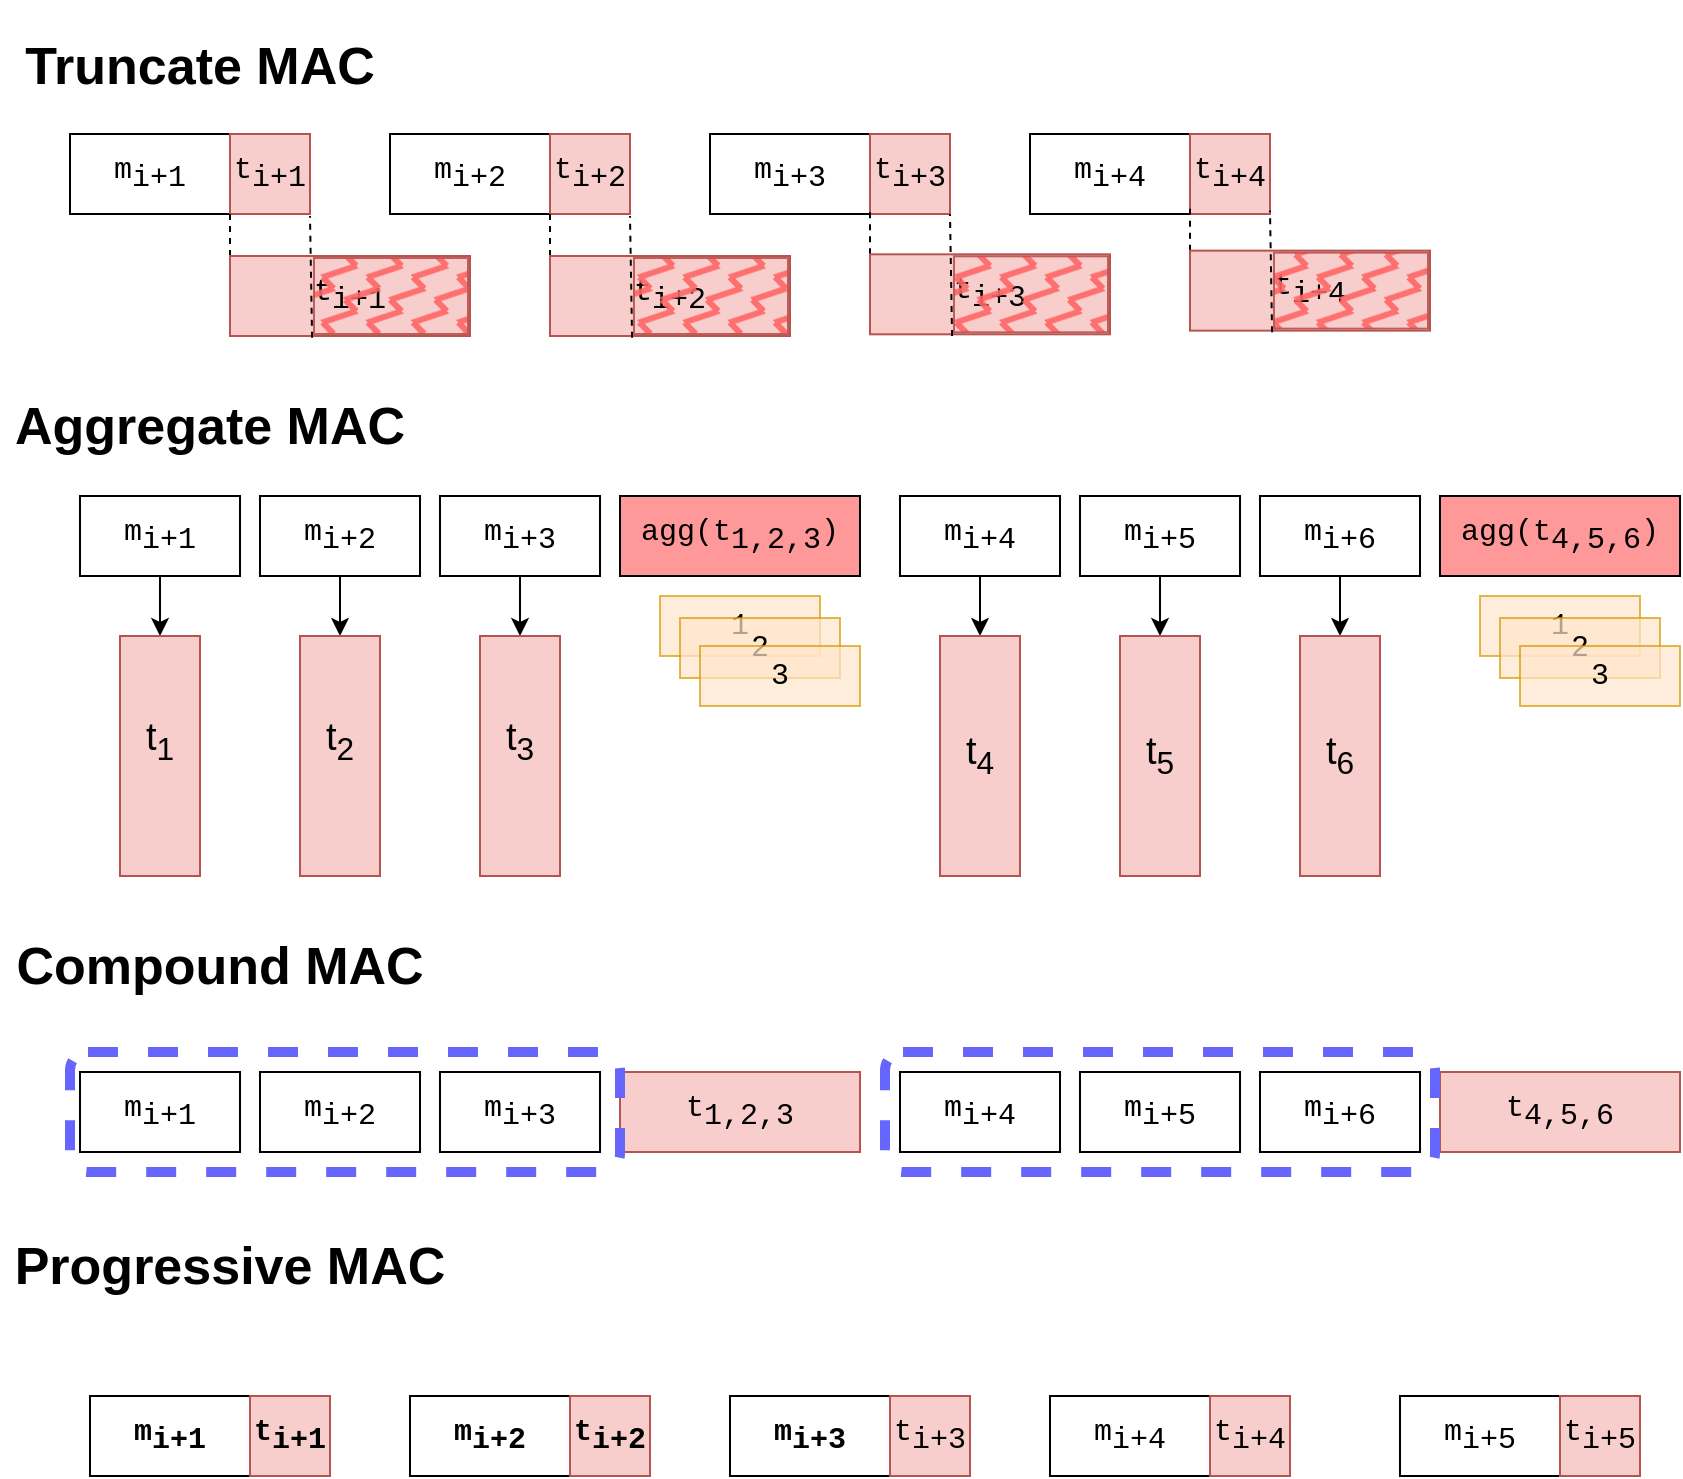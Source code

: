<mxfile version="24.4.4" type="github">
  <diagram name="Page-1" id="5vq4HKyh1jyDOqxMfQYT">
    <mxGraphModel dx="1605" dy="893" grid="1" gridSize="10" guides="1" tooltips="1" connect="1" arrows="1" fold="1" page="1" pageScale="1" pageWidth="850" pageHeight="1100" math="0" shadow="0">
      <root>
        <mxCell id="0" />
        <mxCell id="1" parent="0" />
        <mxCell id="7LfN_9OkxTcba98f9i6o-1" value="m&lt;sub style=&quot;font-size: 15px;&quot;&gt;i+2&lt;/sub&gt;" style="rounded=0;whiteSpace=wrap;html=1;fontFamily=Courier New;fontSize=15;strokeWidth=1;strokeColor=default;fontStyle=1;fillColor=none;" vertex="1" parent="1">
          <mxGeometry x="205" y="700" width="80" height="40" as="geometry" />
        </mxCell>
        <mxCell id="7LfN_9OkxTcba98f9i6o-8" value="t&lt;sub style=&quot;font-size: 15px;&quot;&gt;i+2&lt;/sub&gt;" style="rounded=0;whiteSpace=wrap;html=1;fontFamily=Courier New;fontSize=15;fillColor=#f8cecc;strokeWidth=1;strokeColor=#b85450;fontStyle=1" vertex="1" parent="1">
          <mxGeometry x="285" y="700" width="40" height="40" as="geometry" />
        </mxCell>
        <mxCell id="7LfN_9OkxTcba98f9i6o-9" value="m&lt;sub style=&quot;font-size: 15px;&quot;&gt;i+3&lt;/sub&gt;" style="rounded=0;whiteSpace=wrap;html=1;fontFamily=Courier New;fontSize=15;strokeWidth=1;strokeColor=default;fontStyle=1;fillColor=none;" vertex="1" parent="1">
          <mxGeometry x="365" y="700" width="80" height="40" as="geometry" />
        </mxCell>
        <mxCell id="7LfN_9OkxTcba98f9i6o-10" value="t&lt;sub style=&quot;font-size: 15px;&quot;&gt;i+3&lt;/sub&gt;" style="rounded=0;whiteSpace=wrap;html=1;fontFamily=Courier New;fontSize=15;fillColor=#f8cecc;strokeColor=#b85450;" vertex="1" parent="1">
          <mxGeometry x="445" y="700" width="40" height="40" as="geometry" />
        </mxCell>
        <mxCell id="7LfN_9OkxTcba98f9i6o-11" value="m&lt;sub style=&quot;font-size: 15px;&quot;&gt;i+4&lt;/sub&gt;" style="rounded=0;whiteSpace=wrap;html=1;fontFamily=Courier New;fontSize=15;" vertex="1" parent="1">
          <mxGeometry x="525" y="700" width="80" height="40" as="geometry" />
        </mxCell>
        <mxCell id="7LfN_9OkxTcba98f9i6o-13" value="m&lt;sub style=&quot;font-size: 15px;&quot;&gt;i+5&lt;/sub&gt;" style="rounded=0;whiteSpace=wrap;html=1;fontFamily=Courier New;fontSize=15;" vertex="1" parent="1">
          <mxGeometry x="700" y="700" width="80" height="40" as="geometry" />
        </mxCell>
        <mxCell id="7LfN_9OkxTcba98f9i6o-15" value="m&lt;sub style=&quot;font-size: 15px;&quot;&gt;i+1&lt;/sub&gt;" style="rounded=0;whiteSpace=wrap;html=1;fontFamily=Courier New;fontSize=15;strokeWidth=1;strokeColor=default;fontStyle=1;fillColor=none;" vertex="1" parent="1">
          <mxGeometry x="45" y="700" width="80" height="40" as="geometry" />
        </mxCell>
        <mxCell id="7LfN_9OkxTcba98f9i6o-16" value="&lt;span style=&quot;color: rgb(0, 0, 0); font-size: 15px; font-style: normal; font-variant-ligatures: normal; font-variant-caps: normal; letter-spacing: normal; orphans: 2; text-align: center; text-indent: 0px; text-transform: none; widows: 2; word-spacing: 0px; -webkit-text-stroke-width: 0px; white-space: normal; text-decoration-thickness: initial; text-decoration-style: initial; text-decoration-color: initial; float: none; display: inline !important;&quot;&gt;t&lt;/span&gt;&lt;sub style=&quot;forced-color-adjust: none; color: rgb(0, 0, 0); font-style: normal; font-variant-ligatures: normal; font-variant-caps: normal; letter-spacing: normal; orphans: 2; text-align: center; text-indent: 0px; text-transform: none; widows: 2; word-spacing: 0px; -webkit-text-stroke-width: 0px; white-space: normal; text-decoration-thickness: initial; text-decoration-style: initial; text-decoration-color: initial; font-size: 15px;&quot;&gt;i+1&lt;/sub&gt;" style="rounded=0;whiteSpace=wrap;html=1;fontFamily=Courier New;fontSize=15;labelBackgroundColor=none;fillColor=#f8cecc;strokeWidth=1;strokeColor=#b85450;fontStyle=1" vertex="1" parent="1">
          <mxGeometry x="125" y="700" width="40" height="40" as="geometry" />
        </mxCell>
        <mxCell id="7LfN_9OkxTcba98f9i6o-118" style="edgeStyle=orthogonalEdgeStyle;rounded=0;orthogonalLoop=1;jettySize=auto;html=1;exitX=0.5;exitY=1;exitDx=0;exitDy=0;entryX=0;entryY=0.5;entryDx=0;entryDy=0;" edge="1" parent="1" source="7LfN_9OkxTcba98f9i6o-64" target="7LfN_9OkxTcba98f9i6o-99">
          <mxGeometry relative="1" as="geometry" />
        </mxCell>
        <mxCell id="7LfN_9OkxTcba98f9i6o-64" value="m&lt;sub style=&quot;font-size: 15px;&quot;&gt;i+2&lt;/sub&gt;" style="rounded=0;whiteSpace=wrap;html=1;fontFamily=Courier New;fontSize=15;strokeWidth=1;strokeColor=default;fontStyle=0;fillColor=none;" vertex="1" parent="1">
          <mxGeometry x="130" y="250" width="80" height="40" as="geometry" />
        </mxCell>
        <mxCell id="7LfN_9OkxTcba98f9i6o-119" style="edgeStyle=orthogonalEdgeStyle;rounded=0;orthogonalLoop=1;jettySize=auto;html=1;exitX=0.5;exitY=1;exitDx=0;exitDy=0;entryX=0;entryY=0.5;entryDx=0;entryDy=0;" edge="1" parent="1" source="7LfN_9OkxTcba98f9i6o-66" target="7LfN_9OkxTcba98f9i6o-100">
          <mxGeometry relative="1" as="geometry" />
        </mxCell>
        <mxCell id="7LfN_9OkxTcba98f9i6o-66" value="m&lt;sub style=&quot;font-size: 15px;&quot;&gt;i+3&lt;/sub&gt;" style="rounded=0;whiteSpace=wrap;html=1;fontFamily=Courier New;fontSize=15;strokeWidth=1;strokeColor=default;fontStyle=0;fillColor=none;" vertex="1" parent="1">
          <mxGeometry x="220" y="250" width="80" height="40" as="geometry" />
        </mxCell>
        <mxCell id="7LfN_9OkxTcba98f9i6o-67" value="agg(t&lt;sub style=&quot;font-size: 15px;&quot;&gt;1,2,3&lt;/sub&gt;)" style="rounded=0;whiteSpace=wrap;html=1;fontFamily=Courier New;fontSize=15;fillColor=#FF9999;" vertex="1" parent="1">
          <mxGeometry x="310" y="250" width="120" height="40" as="geometry" />
        </mxCell>
        <mxCell id="7LfN_9OkxTcba98f9i6o-120" style="edgeStyle=orthogonalEdgeStyle;rounded=0;orthogonalLoop=1;jettySize=auto;html=1;exitX=0.5;exitY=1;exitDx=0;exitDy=0;entryX=0;entryY=0.5;entryDx=0;entryDy=0;" edge="1" parent="1" source="7LfN_9OkxTcba98f9i6o-68" target="7LfN_9OkxTcba98f9i6o-105">
          <mxGeometry relative="1" as="geometry" />
        </mxCell>
        <mxCell id="7LfN_9OkxTcba98f9i6o-68" value="m&lt;sub style=&quot;font-size: 15px;&quot;&gt;i+4&lt;/sub&gt;" style="rounded=0;whiteSpace=wrap;html=1;fontFamily=Courier New;fontSize=15;" vertex="1" parent="1">
          <mxGeometry x="450" y="250" width="80" height="40" as="geometry" />
        </mxCell>
        <mxCell id="7LfN_9OkxTcba98f9i6o-123" style="edgeStyle=orthogonalEdgeStyle;rounded=0;orthogonalLoop=1;jettySize=auto;html=1;exitX=0.5;exitY=1;exitDx=0;exitDy=0;entryX=0;entryY=0.5;entryDx=0;entryDy=0;" edge="1" parent="1" source="7LfN_9OkxTcba98f9i6o-69" target="7LfN_9OkxTcba98f9i6o-106">
          <mxGeometry relative="1" as="geometry" />
        </mxCell>
        <mxCell id="7LfN_9OkxTcba98f9i6o-69" value="m&lt;sub style=&quot;font-size: 15px;&quot;&gt;i+5&lt;/sub&gt;" style="rounded=0;whiteSpace=wrap;html=1;fontFamily=Courier New;fontSize=15;" vertex="1" parent="1">
          <mxGeometry x="540" y="250" width="80" height="40" as="geometry" />
        </mxCell>
        <mxCell id="7LfN_9OkxTcba98f9i6o-117" style="edgeStyle=orthogonalEdgeStyle;rounded=0;orthogonalLoop=1;jettySize=auto;html=1;exitX=0.5;exitY=1;exitDx=0;exitDy=0;entryX=0;entryY=0.5;entryDx=0;entryDy=0;" edge="1" parent="1" source="7LfN_9OkxTcba98f9i6o-70" target="7LfN_9OkxTcba98f9i6o-98">
          <mxGeometry relative="1" as="geometry" />
        </mxCell>
        <mxCell id="7LfN_9OkxTcba98f9i6o-70" value="m&lt;sub style=&quot;font-size: 15px;&quot;&gt;i+1&lt;/sub&gt;" style="rounded=0;whiteSpace=wrap;html=1;fontFamily=Courier New;fontSize=15;strokeWidth=1;strokeColor=default;fontStyle=0;fillColor=none;" vertex="1" parent="1">
          <mxGeometry x="40" y="250" width="80" height="40" as="geometry" />
        </mxCell>
        <mxCell id="7LfN_9OkxTcba98f9i6o-87" value="agg(t&lt;sub style=&quot;font-size: 15px;&quot;&gt;4,5,6&lt;/sub&gt;)" style="rounded=0;whiteSpace=wrap;html=1;fontFamily=Courier New;fontSize=15;fillColor=#FF9999;" vertex="1" parent="1">
          <mxGeometry x="720" y="250" width="120" height="40" as="geometry" />
        </mxCell>
        <mxCell id="7LfN_9OkxTcba98f9i6o-122" style="edgeStyle=orthogonalEdgeStyle;rounded=0;orthogonalLoop=1;jettySize=auto;html=1;exitX=0.5;exitY=1;exitDx=0;exitDy=0;entryX=0;entryY=0.5;entryDx=0;entryDy=0;" edge="1" parent="1" source="7LfN_9OkxTcba98f9i6o-88" target="7LfN_9OkxTcba98f9i6o-107">
          <mxGeometry relative="1" as="geometry" />
        </mxCell>
        <mxCell id="7LfN_9OkxTcba98f9i6o-88" value="m&lt;sub style=&quot;font-size: 15px;&quot;&gt;i+6&lt;/sub&gt;" style="rounded=0;whiteSpace=wrap;html=1;fontFamily=Courier New;fontSize=15;" vertex="1" parent="1">
          <mxGeometry x="630" y="250" width="80" height="40" as="geometry" />
        </mxCell>
        <mxCell id="7LfN_9OkxTcba98f9i6o-90" value="m&lt;sub style=&quot;font-size: 15px;&quot;&gt;i+2&lt;/sub&gt;" style="rounded=0;whiteSpace=wrap;html=1;fontFamily=Courier New;fontSize=15;strokeWidth=1;strokeColor=default;fontStyle=0;fillColor=none;" vertex="1" parent="1">
          <mxGeometry x="130" y="538" width="80" height="40" as="geometry" />
        </mxCell>
        <mxCell id="7LfN_9OkxTcba98f9i6o-91" value="m&lt;sub style=&quot;font-size: 15px;&quot;&gt;i+3&lt;/sub&gt;" style="rounded=0;whiteSpace=wrap;html=1;fontFamily=Courier New;fontSize=15;strokeWidth=1;strokeColor=default;fontStyle=0;fillColor=none;" vertex="1" parent="1">
          <mxGeometry x="220" y="538" width="80" height="40" as="geometry" />
        </mxCell>
        <mxCell id="7LfN_9OkxTcba98f9i6o-92" value="t&lt;sub style=&quot;font-size: 15px;&quot;&gt;1,2,3&lt;/sub&gt;" style="rounded=0;whiteSpace=wrap;html=1;fontFamily=Courier New;fontSize=15;fillColor=#f8cecc;strokeColor=#b85450;" vertex="1" parent="1">
          <mxGeometry x="310" y="538" width="120" height="40" as="geometry" />
        </mxCell>
        <mxCell id="7LfN_9OkxTcba98f9i6o-93" value="m&lt;sub style=&quot;font-size: 15px;&quot;&gt;i+4&lt;/sub&gt;" style="rounded=0;whiteSpace=wrap;html=1;fontFamily=Courier New;fontSize=15;" vertex="1" parent="1">
          <mxGeometry x="450" y="538" width="80" height="40" as="geometry" />
        </mxCell>
        <mxCell id="7LfN_9OkxTcba98f9i6o-94" value="m&lt;sub style=&quot;font-size: 15px;&quot;&gt;i+5&lt;/sub&gt;" style="rounded=0;whiteSpace=wrap;html=1;fontFamily=Courier New;fontSize=15;" vertex="1" parent="1">
          <mxGeometry x="540" y="538" width="80" height="40" as="geometry" />
        </mxCell>
        <mxCell id="7LfN_9OkxTcba98f9i6o-95" value="m&lt;sub style=&quot;font-size: 15px;&quot;&gt;i+1&lt;/sub&gt;" style="rounded=0;whiteSpace=wrap;html=1;fontFamily=Courier New;fontSize=15;strokeWidth=1;strokeColor=default;fontStyle=0;fillColor=none;" vertex="1" parent="1">
          <mxGeometry x="40" y="538" width="80" height="40" as="geometry" />
        </mxCell>
        <mxCell id="7LfN_9OkxTcba98f9i6o-96" value="t&lt;sub style=&quot;font-size: 15px;&quot;&gt;4,5,6&lt;/sub&gt;" style="rounded=0;whiteSpace=wrap;html=1;fontFamily=Courier New;fontSize=15;fillColor=#f8cecc;strokeColor=#b85450;" vertex="1" parent="1">
          <mxGeometry x="720" y="538" width="120" height="40" as="geometry" />
        </mxCell>
        <mxCell id="7LfN_9OkxTcba98f9i6o-97" value="m&lt;sub style=&quot;font-size: 15px;&quot;&gt;i+6&lt;/sub&gt;" style="rounded=0;whiteSpace=wrap;html=1;fontFamily=Courier New;fontSize=15;" vertex="1" parent="1">
          <mxGeometry x="630" y="538" width="80" height="40" as="geometry" />
        </mxCell>
        <mxCell id="7LfN_9OkxTcba98f9i6o-98" value="" style="rounded=0;whiteSpace=wrap;html=1;fontFamily=Courier New;fontSize=15;fillColor=#f8cecc;rotation=90;strokeColor=#b85450;" vertex="1" parent="1">
          <mxGeometry x="20" y="360" width="120" height="40" as="geometry" />
        </mxCell>
        <mxCell id="7LfN_9OkxTcba98f9i6o-99" value="" style="rounded=0;whiteSpace=wrap;html=1;fontFamily=Courier New;fontSize=15;fillColor=#f8cecc;rotation=90;strokeColor=#b85450;" vertex="1" parent="1">
          <mxGeometry x="110" y="360" width="120" height="40" as="geometry" />
        </mxCell>
        <mxCell id="7LfN_9OkxTcba98f9i6o-100" value="" style="rounded=0;whiteSpace=wrap;html=1;fontFamily=Courier New;fontSize=15;fillColor=#f8cecc;rotation=90;strokeColor=#b85450;" vertex="1" parent="1">
          <mxGeometry x="200" y="360" width="120" height="40" as="geometry" />
        </mxCell>
        <mxCell id="7LfN_9OkxTcba98f9i6o-102" value="&lt;font style=&quot;font-size: 19px;&quot;&gt;t&lt;sub&gt;1&lt;/sub&gt;&lt;/font&gt;" style="text;html=1;align=center;verticalAlign=middle;whiteSpace=wrap;rounded=0;" vertex="1" parent="1">
          <mxGeometry x="50" y="358" width="60" height="30" as="geometry" />
        </mxCell>
        <mxCell id="7LfN_9OkxTcba98f9i6o-103" value="&lt;font style=&quot;font-size: 19px;&quot;&gt;t&lt;sub&gt;2&lt;/sub&gt;&lt;/font&gt;" style="text;html=1;align=center;verticalAlign=middle;whiteSpace=wrap;rounded=0;" vertex="1" parent="1">
          <mxGeometry x="140" y="358" width="60" height="30" as="geometry" />
        </mxCell>
        <mxCell id="7LfN_9OkxTcba98f9i6o-104" value="&lt;font style=&quot;font-size: 19px;&quot;&gt;t&lt;sub&gt;3&lt;/sub&gt;&lt;/font&gt;" style="text;html=1;align=center;verticalAlign=middle;whiteSpace=wrap;rounded=0;" vertex="1" parent="1">
          <mxGeometry x="230" y="358" width="60" height="30" as="geometry" />
        </mxCell>
        <mxCell id="7LfN_9OkxTcba98f9i6o-105" value="" style="rounded=0;whiteSpace=wrap;html=1;fontFamily=Courier New;fontSize=15;fillColor=#f8cecc;rotation=90;strokeColor=#b85450;" vertex="1" parent="1">
          <mxGeometry x="430" y="360" width="120" height="40" as="geometry" />
        </mxCell>
        <mxCell id="7LfN_9OkxTcba98f9i6o-106" value="" style="rounded=0;whiteSpace=wrap;html=1;fontFamily=Courier New;fontSize=15;fillColor=#f8cecc;rotation=90;strokeColor=#b85450;" vertex="1" parent="1">
          <mxGeometry x="520" y="360" width="120" height="40" as="geometry" />
        </mxCell>
        <mxCell id="7LfN_9OkxTcba98f9i6o-107" value="" style="rounded=0;whiteSpace=wrap;html=1;fontFamily=Courier New;fontSize=15;fillColor=#f8cecc;rotation=90;strokeColor=#b85450;" vertex="1" parent="1">
          <mxGeometry x="610" y="360" width="120" height="40" as="geometry" />
        </mxCell>
        <mxCell id="7LfN_9OkxTcba98f9i6o-108" value="&lt;font style=&quot;font-size: 19px;&quot;&gt;t&lt;sub&gt;4&lt;/sub&gt;&lt;/font&gt;" style="text;html=1;align=center;verticalAlign=middle;whiteSpace=wrap;rounded=0;" vertex="1" parent="1">
          <mxGeometry x="460" y="365" width="60" height="30" as="geometry" />
        </mxCell>
        <mxCell id="7LfN_9OkxTcba98f9i6o-109" value="&lt;font style=&quot;font-size: 19px;&quot;&gt;t&lt;sub&gt;5&lt;/sub&gt;&lt;/font&gt;" style="text;html=1;align=center;verticalAlign=middle;whiteSpace=wrap;rounded=0;" vertex="1" parent="1">
          <mxGeometry x="550" y="365" width="60" height="30" as="geometry" />
        </mxCell>
        <mxCell id="7LfN_9OkxTcba98f9i6o-110" value="&lt;font style=&quot;font-size: 19px;&quot;&gt;t&lt;sub&gt;6&lt;/sub&gt;&lt;/font&gt;" style="text;html=1;align=center;verticalAlign=middle;whiteSpace=wrap;rounded=0;" vertex="1" parent="1">
          <mxGeometry x="640" y="365" width="60" height="30" as="geometry" />
        </mxCell>
        <mxCell id="7LfN_9OkxTcba98f9i6o-124" value="" style="rounded=1;whiteSpace=wrap;html=1;fillColor=none;strokeColor=#6666FF;strokeWidth=5;dashed=1;fontSize=15;" vertex="1" parent="1">
          <mxGeometry x="35" y="528" width="275" height="60" as="geometry" />
        </mxCell>
        <mxCell id="7LfN_9OkxTcba98f9i6o-125" value="" style="rounded=1;whiteSpace=wrap;html=1;fillColor=none;strokeColor=#6666FF;strokeWidth=5;dashed=1;fontSize=15;" vertex="1" parent="1">
          <mxGeometry x="442.5" y="528" width="275" height="60" as="geometry" />
        </mxCell>
        <mxCell id="7LfN_9OkxTcba98f9i6o-127" value="&lt;h1&gt;Aggregate MAC&lt;/h1&gt;" style="text;html=1;align=center;verticalAlign=middle;whiteSpace=wrap;rounded=0;fontSize=13;" vertex="1" parent="1">
          <mxGeometry y="200" width="210" height="30" as="geometry" />
        </mxCell>
        <mxCell id="7LfN_9OkxTcba98f9i6o-128" value="&lt;h1&gt;Compound MAC&lt;/h1&gt;" style="text;html=1;align=center;verticalAlign=middle;whiteSpace=wrap;rounded=0;fontSize=13;" vertex="1" parent="1">
          <mxGeometry y="470" width="220" height="30" as="geometry" />
        </mxCell>
        <mxCell id="7LfN_9OkxTcba98f9i6o-130" value="&lt;h1&gt;Progressive MAC&lt;/h1&gt;" style="text;html=1;align=center;verticalAlign=middle;whiteSpace=wrap;rounded=0;fontSize=13;" vertex="1" parent="1">
          <mxGeometry y="620" width="230" height="30" as="geometry" />
        </mxCell>
        <mxCell id="7LfN_9OkxTcba98f9i6o-141" value="m&lt;sub style=&quot;font-size: 15px;&quot;&gt;i+2&lt;/sub&gt;" style="rounded=0;whiteSpace=wrap;html=1;fontFamily=Courier New;fontSize=15;fontStyle=0;strokeWidth=1;strokeColor=default;fillColor=none;" vertex="1" parent="1">
          <mxGeometry x="195" y="69" width="80" height="40" as="geometry" />
        </mxCell>
        <mxCell id="7LfN_9OkxTcba98f9i6o-142" value="t&lt;sub style=&quot;font-size: 15px;&quot;&gt;i+2&lt;/sub&gt;" style="rounded=0;whiteSpace=wrap;html=1;fontFamily=Courier New;fontSize=15;fillColor=#f8cecc;fontStyle=0;strokeWidth=1;strokeColor=#b85450;" vertex="1" parent="1">
          <mxGeometry x="275" y="69" width="40" height="40" as="geometry" />
        </mxCell>
        <mxCell id="7LfN_9OkxTcba98f9i6o-143" value="m&lt;sub style=&quot;font-size: 15px;&quot;&gt;i+3&lt;/sub&gt;" style="rounded=0;whiteSpace=wrap;html=1;fontFamily=Courier New;fontSize=15;fontStyle=0;strokeWidth=1;strokeColor=default;fillColor=none;" vertex="1" parent="1">
          <mxGeometry x="355" y="69" width="80" height="40" as="geometry" />
        </mxCell>
        <mxCell id="7LfN_9OkxTcba98f9i6o-144" value="t&lt;sub style=&quot;font-size: 15px;&quot;&gt;i+3&lt;/sub&gt;" style="rounded=0;whiteSpace=wrap;html=1;fontFamily=Courier New;fontSize=15;fillColor=#f8cecc;fontStyle=0;strokeWidth=1;strokeColor=#b85450;" vertex="1" parent="1">
          <mxGeometry x="435" y="69" width="40" height="40" as="geometry" />
        </mxCell>
        <mxCell id="7LfN_9OkxTcba98f9i6o-145" value="m&lt;sub style=&quot;font-size: 15px;&quot;&gt;i+4&lt;/sub&gt;" style="rounded=0;whiteSpace=wrap;html=1;fontFamily=Courier New;fontSize=15;fontStyle=0;strokeWidth=1;strokeColor=default;fillColor=none;" vertex="1" parent="1">
          <mxGeometry x="515" y="69" width="80" height="40" as="geometry" />
        </mxCell>
        <mxCell id="7LfN_9OkxTcba98f9i6o-146" value="t&lt;sub style=&quot;font-size: 15px;&quot;&gt;i+4&lt;/sub&gt;" style="rounded=0;whiteSpace=wrap;html=1;fontFamily=Courier New;fontSize=15;fillColor=#f8cecc;strokeColor=#b85450;" vertex="1" parent="1">
          <mxGeometry x="595" y="69" width="40" height="40" as="geometry" />
        </mxCell>
        <mxCell id="7LfN_9OkxTcba98f9i6o-148" value="m&lt;sub style=&quot;font-size: 15px;&quot;&gt;i+1&lt;/sub&gt;" style="rounded=0;whiteSpace=wrap;html=1;fontFamily=Courier New;fontSize=15;" vertex="1" parent="1">
          <mxGeometry x="35" y="69" width="80" height="40" as="geometry" />
        </mxCell>
        <mxCell id="7LfN_9OkxTcba98f9i6o-149" value="&lt;span style=&quot;color: rgb(0, 0, 0); font-size: 15px; font-style: normal; font-variant-ligatures: normal; font-variant-caps: normal; font-weight: 400; letter-spacing: normal; orphans: 2; text-align: center; text-indent: 0px; text-transform: none; widows: 2; word-spacing: 0px; -webkit-text-stroke-width: 0px; white-space: normal; text-decoration-thickness: initial; text-decoration-style: initial; text-decoration-color: initial; float: none; display: inline !important;&quot;&gt;t&lt;/span&gt;&lt;sub style=&quot;forced-color-adjust: none; color: rgb(0, 0, 0); font-style: normal; font-variant-ligatures: normal; font-variant-caps: normal; font-weight: 400; letter-spacing: normal; orphans: 2; text-align: center; text-indent: 0px; text-transform: none; widows: 2; word-spacing: 0px; -webkit-text-stroke-width: 0px; white-space: normal; text-decoration-thickness: initial; text-decoration-style: initial; text-decoration-color: initial; font-size: 15px;&quot;&gt;i+1&lt;/sub&gt;" style="rounded=0;whiteSpace=wrap;html=1;fontFamily=Courier New;fontSize=15;labelBackgroundColor=none;fillColor=#f8cecc;strokeColor=#b85450;" vertex="1" parent="1">
          <mxGeometry x="115" y="69" width="40" height="40" as="geometry" />
        </mxCell>
        <mxCell id="7LfN_9OkxTcba98f9i6o-152" value="&lt;h1&gt;Truncate MAC&lt;/h1&gt;" style="text;html=1;align=center;verticalAlign=middle;whiteSpace=wrap;rounded=0;fontSize=13;" vertex="1" parent="1">
          <mxGeometry y="20" width="200" height="30" as="geometry" />
        </mxCell>
        <mxCell id="7LfN_9OkxTcba98f9i6o-157" value="" style="endArrow=none;dashed=1;html=1;rounded=0;exitX=0;exitY=0;exitDx=0;exitDy=0;" edge="1" parent="1">
          <mxGeometry width="50" height="50" relative="1" as="geometry">
            <mxPoint x="115" y="130" as="sourcePoint" />
            <mxPoint x="115" y="109" as="targetPoint" />
          </mxGeometry>
        </mxCell>
        <mxCell id="7LfN_9OkxTcba98f9i6o-169" value="&lt;span style=&quot;color: rgb(0, 0, 0); font-size: 15px; font-style: normal; font-variant-ligatures: normal; font-variant-caps: normal; font-weight: 400; letter-spacing: normal; orphans: 2; text-align: center; text-indent: 0px; text-transform: none; widows: 2; word-spacing: 0px; -webkit-text-stroke-width: 0px; white-space: normal; text-decoration-thickness: initial; text-decoration-style: initial; text-decoration-color: initial; float: none; display: inline !important;&quot;&gt;t&lt;/span&gt;&lt;sub style=&quot;forced-color-adjust: none; color: rgb(0, 0, 0); font-style: normal; font-variant-ligatures: normal; font-variant-caps: normal; font-weight: 400; letter-spacing: normal; orphans: 2; text-align: center; text-indent: 0px; text-transform: none; widows: 2; word-spacing: 0px; -webkit-text-stroke-width: 0px; white-space: normal; text-decoration-thickness: initial; text-decoration-style: initial; text-decoration-color: initial; font-size: 15px;&quot;&gt;i+1&lt;/sub&gt;" style="rounded=0;whiteSpace=wrap;html=1;fontFamily=Courier New;fontSize=15;labelBackgroundColor=none;fillColor=#f8cecc;strokeColor=#b85450;" vertex="1" parent="1">
          <mxGeometry x="115" y="130" width="120" height="40" as="geometry" />
        </mxCell>
        <mxCell id="7LfN_9OkxTcba98f9i6o-170" value="" style="endArrow=none;dashed=1;html=1;rounded=0;exitX=0.342;exitY=1.021;exitDx=0;exitDy=0;exitPerimeter=0;" edge="1" parent="1" source="7LfN_9OkxTcba98f9i6o-169">
          <mxGeometry width="50" height="50" relative="1" as="geometry">
            <mxPoint x="170" y="160" as="sourcePoint" />
            <mxPoint x="155" y="110" as="targetPoint" />
          </mxGeometry>
        </mxCell>
        <mxCell id="7LfN_9OkxTcba98f9i6o-171" value="" style="rounded=0;whiteSpace=wrap;html=1;strokeColor=#b85450;opacity=90;glass=0;shadow=0;fillStyle=zigzag-line;fillColor=#FF6666;" vertex="1" parent="1">
          <mxGeometry x="157" y="131" width="77" height="38" as="geometry" />
        </mxCell>
        <mxCell id="7LfN_9OkxTcba98f9i6o-172" value="" style="endArrow=none;dashed=1;html=1;rounded=0;exitX=0;exitY=0;exitDx=0;exitDy=0;" edge="1" parent="1">
          <mxGeometry width="50" height="50" relative="1" as="geometry">
            <mxPoint x="275" y="130" as="sourcePoint" />
            <mxPoint x="275" y="109" as="targetPoint" />
          </mxGeometry>
        </mxCell>
        <mxCell id="7LfN_9OkxTcba98f9i6o-173" value="&lt;span style=&quot;color: rgb(0, 0, 0); font-size: 15px; font-style: normal; font-variant-ligatures: normal; font-variant-caps: normal; font-weight: 400; letter-spacing: normal; orphans: 2; text-align: center; text-indent: 0px; text-transform: none; widows: 2; word-spacing: 0px; -webkit-text-stroke-width: 0px; white-space: normal; text-decoration-thickness: initial; text-decoration-style: initial; text-decoration-color: initial; float: none; display: inline !important;&quot;&gt;t&lt;/span&gt;&lt;sub style=&quot;forced-color-adjust: none; color: rgb(0, 0, 0); font-style: normal; font-variant-ligatures: normal; font-variant-caps: normal; font-weight: 400; letter-spacing: normal; orphans: 2; text-align: center; text-indent: 0px; text-transform: none; widows: 2; word-spacing: 0px; -webkit-text-stroke-width: 0px; white-space: normal; text-decoration-thickness: initial; text-decoration-style: initial; text-decoration-color: initial; font-size: 15px;&quot;&gt;i+2&lt;/sub&gt;" style="rounded=0;whiteSpace=wrap;html=1;fontFamily=Courier New;fontSize=15;labelBackgroundColor=none;fillColor=#f8cecc;strokeColor=#b85450;" vertex="1" parent="1">
          <mxGeometry x="275" y="130" width="120" height="40" as="geometry" />
        </mxCell>
        <mxCell id="7LfN_9OkxTcba98f9i6o-174" value="" style="endArrow=none;dashed=1;html=1;rounded=0;exitX=0.342;exitY=1.021;exitDx=0;exitDy=0;exitPerimeter=0;" edge="1" parent="1" source="7LfN_9OkxTcba98f9i6o-173">
          <mxGeometry width="50" height="50" relative="1" as="geometry">
            <mxPoint x="330" y="160" as="sourcePoint" />
            <mxPoint x="315" y="110" as="targetPoint" />
          </mxGeometry>
        </mxCell>
        <mxCell id="7LfN_9OkxTcba98f9i6o-175" value="" style="rounded=0;whiteSpace=wrap;html=1;strokeColor=#b85450;opacity=90;glass=0;shadow=0;fillStyle=zigzag-line;fillColor=#FF6666;" vertex="1" parent="1">
          <mxGeometry x="317" y="131" width="77" height="38" as="geometry" />
        </mxCell>
        <mxCell id="7LfN_9OkxTcba98f9i6o-176" value="" style="endArrow=none;dashed=1;html=1;rounded=0;exitX=0;exitY=0;exitDx=0;exitDy=0;" edge="1" parent="1">
          <mxGeometry width="50" height="50" relative="1" as="geometry">
            <mxPoint x="435" y="129.16" as="sourcePoint" />
            <mxPoint x="435" y="108.16" as="targetPoint" />
          </mxGeometry>
        </mxCell>
        <mxCell id="7LfN_9OkxTcba98f9i6o-177" value="&lt;span style=&quot;color: rgb(0, 0, 0); font-size: 15px; font-style: normal; font-variant-ligatures: normal; font-variant-caps: normal; font-weight: 400; letter-spacing: normal; orphans: 2; text-align: center; text-indent: 0px; text-transform: none; widows: 2; word-spacing: 0px; -webkit-text-stroke-width: 0px; white-space: normal; text-decoration-thickness: initial; text-decoration-style: initial; text-decoration-color: initial; float: none; display: inline !important;&quot;&gt;t&lt;/span&gt;&lt;sub style=&quot;forced-color-adjust: none; color: rgb(0, 0, 0); font-style: normal; font-variant-ligatures: normal; font-variant-caps: normal; font-weight: 400; letter-spacing: normal; orphans: 2; text-align: center; text-indent: 0px; text-transform: none; widows: 2; word-spacing: 0px; -webkit-text-stroke-width: 0px; white-space: normal; text-decoration-thickness: initial; text-decoration-style: initial; text-decoration-color: initial; font-size: 15px;&quot;&gt;i+3&lt;/sub&gt;" style="rounded=0;whiteSpace=wrap;html=1;fontFamily=Courier New;fontSize=15;labelBackgroundColor=none;fillColor=#f8cecc;strokeColor=#b85450;" vertex="1" parent="1">
          <mxGeometry x="435" y="129.16" width="120" height="40" as="geometry" />
        </mxCell>
        <mxCell id="7LfN_9OkxTcba98f9i6o-178" value="" style="endArrow=none;dashed=1;html=1;rounded=0;exitX=0.342;exitY=1.021;exitDx=0;exitDy=0;exitPerimeter=0;" edge="1" source="7LfN_9OkxTcba98f9i6o-177" parent="1">
          <mxGeometry width="50" height="50" relative="1" as="geometry">
            <mxPoint x="490" y="159.16" as="sourcePoint" />
            <mxPoint x="475" y="109.16" as="targetPoint" />
          </mxGeometry>
        </mxCell>
        <mxCell id="7LfN_9OkxTcba98f9i6o-179" value="" style="rounded=0;whiteSpace=wrap;html=1;strokeColor=#b85450;opacity=90;glass=0;shadow=0;fillStyle=zigzag-line;fillColor=#FF6666;" vertex="1" parent="1">
          <mxGeometry x="477" y="130.16" width="77" height="38" as="geometry" />
        </mxCell>
        <mxCell id="7LfN_9OkxTcba98f9i6o-180" value="" style="endArrow=none;dashed=1;html=1;rounded=0;exitX=0;exitY=0;exitDx=0;exitDy=0;" edge="1" parent="1">
          <mxGeometry width="50" height="50" relative="1" as="geometry">
            <mxPoint x="595" y="127.32" as="sourcePoint" />
            <mxPoint x="595" y="106.32" as="targetPoint" />
          </mxGeometry>
        </mxCell>
        <mxCell id="7LfN_9OkxTcba98f9i6o-181" value="&lt;span style=&quot;color: rgb(0, 0, 0); font-size: 15px; font-style: normal; font-variant-ligatures: normal; font-variant-caps: normal; font-weight: 400; letter-spacing: normal; orphans: 2; text-align: center; text-indent: 0px; text-transform: none; widows: 2; word-spacing: 0px; -webkit-text-stroke-width: 0px; white-space: normal; text-decoration-thickness: initial; text-decoration-style: initial; text-decoration-color: initial; float: none; display: inline !important;&quot;&gt;t&lt;/span&gt;&lt;sub style=&quot;forced-color-adjust: none; color: rgb(0, 0, 0); font-style: normal; font-variant-ligatures: normal; font-variant-caps: normal; font-weight: 400; letter-spacing: normal; orphans: 2; text-align: center; text-indent: 0px; text-transform: none; widows: 2; word-spacing: 0px; -webkit-text-stroke-width: 0px; white-space: normal; text-decoration-thickness: initial; text-decoration-style: initial; text-decoration-color: initial; font-size: 15px;&quot;&gt;i+4&lt;/sub&gt;" style="rounded=0;whiteSpace=wrap;html=1;fontFamily=Courier New;fontSize=15;labelBackgroundColor=none;fillColor=#f8cecc;strokeColor=#b85450;" vertex="1" parent="1">
          <mxGeometry x="595" y="127.32" width="120" height="40" as="geometry" />
        </mxCell>
        <mxCell id="7LfN_9OkxTcba98f9i6o-182" value="" style="endArrow=none;dashed=1;html=1;rounded=0;exitX=0.342;exitY=1.021;exitDx=0;exitDy=0;exitPerimeter=0;" edge="1" source="7LfN_9OkxTcba98f9i6o-181" parent="1">
          <mxGeometry width="50" height="50" relative="1" as="geometry">
            <mxPoint x="650" y="157.32" as="sourcePoint" />
            <mxPoint x="635" y="107.32" as="targetPoint" />
          </mxGeometry>
        </mxCell>
        <mxCell id="7LfN_9OkxTcba98f9i6o-183" value="" style="rounded=0;whiteSpace=wrap;html=1;strokeColor=#b85450;opacity=90;glass=0;shadow=0;fillStyle=zigzag-line;fillColor=#FF6666;" vertex="1" parent="1">
          <mxGeometry x="637" y="128.32" width="77" height="38" as="geometry" />
        </mxCell>
        <mxCell id="7LfN_9OkxTcba98f9i6o-189" value="1" style="rounded=0;whiteSpace=wrap;html=1;fontFamily=Courier New;fontSize=15;fillColor=#ffe6cc;rotation=0;opacity=70;strokeColor=#d79b00;" vertex="1" parent="1">
          <mxGeometry x="330" y="300" width="80" height="30" as="geometry" />
        </mxCell>
        <mxCell id="7LfN_9OkxTcba98f9i6o-190" value="2" style="rounded=0;whiteSpace=wrap;html=1;fontFamily=Courier New;fontSize=15;fillColor=#ffe6cc;rotation=0;opacity=70;strokeColor=#d79b00;" vertex="1" parent="1">
          <mxGeometry x="340" y="311" width="80" height="30" as="geometry" />
        </mxCell>
        <mxCell id="7LfN_9OkxTcba98f9i6o-191" value="3" style="rounded=0;whiteSpace=wrap;html=1;fontFamily=Courier New;fontSize=15;fillColor=#ffe6cc;rotation=0;opacity=70;strokeColor=#d79b00;" vertex="1" parent="1">
          <mxGeometry x="350" y="325" width="80" height="30" as="geometry" />
        </mxCell>
        <mxCell id="7LfN_9OkxTcba98f9i6o-195" value="1" style="rounded=0;whiteSpace=wrap;html=1;fontFamily=Courier New;fontSize=15;fillColor=#ffe6cc;rotation=0;opacity=70;strokeColor=#d79b00;" vertex="1" parent="1">
          <mxGeometry x="740" y="300" width="80" height="30" as="geometry" />
        </mxCell>
        <mxCell id="7LfN_9OkxTcba98f9i6o-196" value="2" style="rounded=0;whiteSpace=wrap;html=1;fontFamily=Courier New;fontSize=15;fillColor=#ffe6cc;rotation=0;opacity=70;strokeColor=#d79b00;" vertex="1" parent="1">
          <mxGeometry x="750" y="311" width="80" height="30" as="geometry" />
        </mxCell>
        <mxCell id="7LfN_9OkxTcba98f9i6o-197" value="3" style="rounded=0;whiteSpace=wrap;html=1;fontFamily=Courier New;fontSize=15;fillColor=#ffe6cc;rotation=0;opacity=70;strokeColor=#d79b00;" vertex="1" parent="1">
          <mxGeometry x="760" y="325" width="80" height="30" as="geometry" />
        </mxCell>
        <mxCell id="7LfN_9OkxTcba98f9i6o-199" value="t&lt;sub style=&quot;font-size: 15px;&quot;&gt;i+4&lt;/sub&gt;" style="rounded=0;whiteSpace=wrap;html=1;fontFamily=Courier New;fontSize=15;fillColor=#f8cecc;strokeColor=#b85450;" vertex="1" parent="1">
          <mxGeometry x="605" y="700" width="40" height="40" as="geometry" />
        </mxCell>
        <mxCell id="7LfN_9OkxTcba98f9i6o-200" value="t&lt;sub style=&quot;font-size: 15px;&quot;&gt;i+5&lt;/sub&gt;" style="rounded=0;whiteSpace=wrap;html=1;fontFamily=Courier New;fontSize=15;fillColor=#f8cecc;strokeColor=#b85450;" vertex="1" parent="1">
          <mxGeometry x="780" y="700" width="40" height="40" as="geometry" />
        </mxCell>
      </root>
    </mxGraphModel>
  </diagram>
</mxfile>

